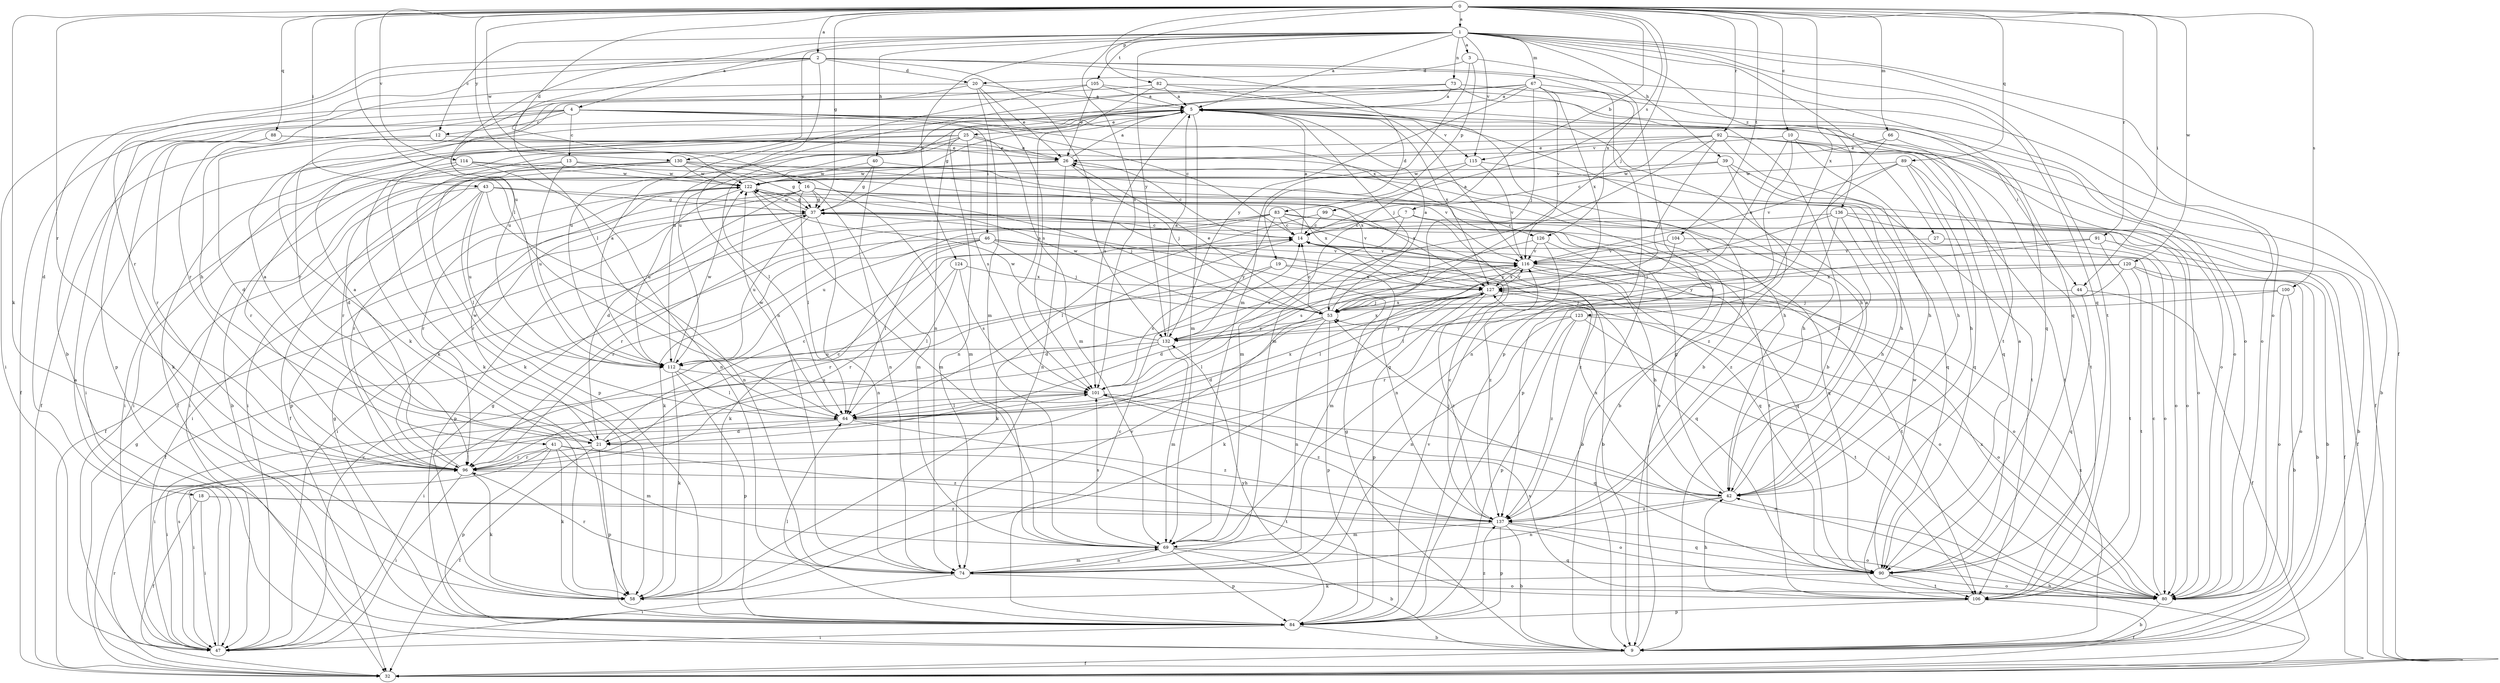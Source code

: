 strict digraph  {
0;
1;
2;
3;
4;
5;
7;
9;
10;
12;
13;
14;
16;
18;
19;
20;
21;
25;
26;
27;
32;
37;
39;
40;
41;
42;
43;
44;
46;
47;
53;
58;
64;
66;
67;
69;
73;
74;
80;
82;
83;
84;
88;
89;
90;
91;
92;
96;
99;
100;
101;
104;
105;
106;
112;
114;
115;
116;
120;
122;
123;
124;
126;
127;
130;
132;
136;
137;
0 -> 1  [label=a];
0 -> 2  [label=a];
0 -> 7  [label=b];
0 -> 10  [label=c];
0 -> 16  [label=d];
0 -> 37  [label=g];
0 -> 43  [label=i];
0 -> 44  [label=i];
0 -> 53  [label=j];
0 -> 58  [label=k];
0 -> 64  [label=l];
0 -> 66  [label=m];
0 -> 82  [label=p];
0 -> 88  [label=q];
0 -> 89  [label=q];
0 -> 91  [label=r];
0 -> 92  [label=r];
0 -> 96  [label=r];
0 -> 99  [label=s];
0 -> 100  [label=s];
0 -> 101  [label=s];
0 -> 104  [label=t];
0 -> 114  [label=v];
0 -> 120  [label=w];
0 -> 122  [label=w];
0 -> 123  [label=x];
0 -> 130  [label=y];
1 -> 3  [label=a];
1 -> 4  [label=a];
1 -> 5  [label=a];
1 -> 12  [label=c];
1 -> 27  [label=f];
1 -> 32  [label=f];
1 -> 39  [label=h];
1 -> 40  [label=h];
1 -> 67  [label=m];
1 -> 73  [label=n];
1 -> 80  [label=o];
1 -> 90  [label=q];
1 -> 105  [label=t];
1 -> 106  [label=t];
1 -> 112  [label=u];
1 -> 115  [label=v];
1 -> 124  [label=x];
1 -> 130  [label=y];
1 -> 132  [label=y];
1 -> 136  [label=z];
2 -> 9  [label=b];
2 -> 18  [label=d];
2 -> 19  [label=d];
2 -> 20  [label=d];
2 -> 64  [label=l];
2 -> 74  [label=n];
2 -> 90  [label=q];
2 -> 96  [label=r];
2 -> 126  [label=x];
2 -> 132  [label=y];
3 -> 20  [label=d];
3 -> 69  [label=m];
3 -> 83  [label=p];
3 -> 137  [label=z];
4 -> 12  [label=c];
4 -> 13  [label=c];
4 -> 14  [label=c];
4 -> 32  [label=f];
4 -> 41  [label=h];
4 -> 44  [label=i];
4 -> 46  [label=i];
4 -> 80  [label=o];
4 -> 84  [label=p];
4 -> 126  [label=x];
5 -> 25  [label=e];
5 -> 37  [label=g];
5 -> 42  [label=h];
5 -> 53  [label=j];
5 -> 58  [label=k];
5 -> 69  [label=m];
5 -> 101  [label=s];
5 -> 115  [label=v];
5 -> 127  [label=x];
7 -> 14  [label=c];
7 -> 32  [label=f];
7 -> 74  [label=n];
7 -> 101  [label=s];
7 -> 112  [label=u];
9 -> 26  [label=e];
9 -> 32  [label=f];
9 -> 37  [label=g];
9 -> 127  [label=x];
10 -> 42  [label=h];
10 -> 74  [label=n];
10 -> 80  [label=o];
10 -> 115  [label=v];
10 -> 127  [label=x];
12 -> 21  [label=d];
12 -> 26  [label=e];
12 -> 32  [label=f];
13 -> 9  [label=b];
13 -> 47  [label=i];
13 -> 84  [label=p];
13 -> 112  [label=u];
13 -> 122  [label=w];
14 -> 5  [label=a];
14 -> 58  [label=k];
14 -> 90  [label=q];
14 -> 116  [label=v];
16 -> 21  [label=d];
16 -> 37  [label=g];
16 -> 53  [label=j];
16 -> 64  [label=l];
16 -> 69  [label=m];
16 -> 80  [label=o];
16 -> 84  [label=p];
16 -> 96  [label=r];
16 -> 127  [label=x];
18 -> 32  [label=f];
18 -> 47  [label=i];
18 -> 80  [label=o];
18 -> 137  [label=z];
19 -> 90  [label=q];
19 -> 96  [label=r];
19 -> 101  [label=s];
19 -> 127  [label=x];
20 -> 5  [label=a];
20 -> 26  [label=e];
20 -> 69  [label=m];
20 -> 96  [label=r];
20 -> 101  [label=s];
20 -> 112  [label=u];
21 -> 5  [label=a];
21 -> 14  [label=c];
21 -> 32  [label=f];
21 -> 84  [label=p];
21 -> 96  [label=r];
21 -> 122  [label=w];
25 -> 26  [label=e];
25 -> 32  [label=f];
25 -> 47  [label=i];
25 -> 58  [label=k];
25 -> 64  [label=l];
25 -> 69  [label=m];
25 -> 74  [label=n];
25 -> 101  [label=s];
26 -> 5  [label=a];
26 -> 14  [label=c];
26 -> 32  [label=f];
26 -> 47  [label=i];
26 -> 53  [label=j];
26 -> 74  [label=n];
26 -> 122  [label=w];
27 -> 80  [label=o];
27 -> 116  [label=v];
32 -> 37  [label=g];
32 -> 42  [label=h];
32 -> 96  [label=r];
37 -> 14  [label=c];
37 -> 74  [label=n];
37 -> 84  [label=p];
37 -> 106  [label=t];
37 -> 112  [label=u];
37 -> 122  [label=w];
39 -> 47  [label=i];
39 -> 90  [label=q];
39 -> 106  [label=t];
39 -> 122  [label=w];
39 -> 137  [label=z];
40 -> 37  [label=g];
40 -> 42  [label=h];
40 -> 74  [label=n];
40 -> 122  [label=w];
41 -> 47  [label=i];
41 -> 58  [label=k];
41 -> 69  [label=m];
41 -> 84  [label=p];
41 -> 96  [label=r];
41 -> 106  [label=t];
41 -> 137  [label=z];
42 -> 5  [label=a];
42 -> 37  [label=g];
42 -> 53  [label=j];
42 -> 74  [label=n];
42 -> 127  [label=x];
42 -> 137  [label=z];
43 -> 32  [label=f];
43 -> 37  [label=g];
43 -> 64  [label=l];
43 -> 74  [label=n];
43 -> 96  [label=r];
43 -> 112  [label=u];
43 -> 127  [label=x];
44 -> 32  [label=f];
44 -> 53  [label=j];
44 -> 90  [label=q];
46 -> 9  [label=b];
46 -> 32  [label=f];
46 -> 53  [label=j];
46 -> 58  [label=k];
46 -> 64  [label=l];
46 -> 90  [label=q];
46 -> 96  [label=r];
46 -> 116  [label=v];
47 -> 5  [label=a];
47 -> 101  [label=s];
47 -> 116  [label=v];
53 -> 5  [label=a];
53 -> 14  [label=c];
53 -> 21  [label=d];
53 -> 26  [label=e];
53 -> 64  [label=l];
53 -> 74  [label=n];
53 -> 84  [label=p];
53 -> 122  [label=w];
53 -> 127  [label=x];
53 -> 132  [label=y];
58 -> 37  [label=g];
58 -> 116  [label=v];
64 -> 21  [label=d];
64 -> 47  [label=i];
64 -> 80  [label=o];
64 -> 122  [label=w];
64 -> 127  [label=x];
64 -> 137  [label=z];
66 -> 9  [label=b];
66 -> 26  [label=e];
66 -> 137  [label=z];
67 -> 5  [label=a];
67 -> 53  [label=j];
67 -> 80  [label=o];
67 -> 84  [label=p];
67 -> 96  [label=r];
67 -> 112  [label=u];
67 -> 116  [label=v];
67 -> 127  [label=x];
67 -> 132  [label=y];
69 -> 9  [label=b];
69 -> 74  [label=n];
69 -> 84  [label=p];
69 -> 90  [label=q];
69 -> 101  [label=s];
73 -> 5  [label=a];
73 -> 74  [label=n];
73 -> 80  [label=o];
73 -> 106  [label=t];
73 -> 112  [label=u];
74 -> 47  [label=i];
74 -> 69  [label=m];
74 -> 80  [label=o];
74 -> 96  [label=r];
80 -> 9  [label=b];
80 -> 14  [label=c];
80 -> 53  [label=j];
80 -> 127  [label=x];
82 -> 5  [label=a];
82 -> 9  [label=b];
82 -> 47  [label=i];
82 -> 90  [label=q];
82 -> 101  [label=s];
83 -> 14  [label=c];
83 -> 47  [label=i];
83 -> 58  [label=k];
83 -> 80  [label=o];
83 -> 90  [label=q];
83 -> 96  [label=r];
83 -> 116  [label=v];
83 -> 132  [label=y];
84 -> 9  [label=b];
84 -> 14  [label=c];
84 -> 37  [label=g];
84 -> 47  [label=i];
84 -> 64  [label=l];
84 -> 116  [label=v];
84 -> 132  [label=y];
84 -> 137  [label=z];
88 -> 26  [label=e];
88 -> 42  [label=h];
88 -> 58  [label=k];
88 -> 96  [label=r];
89 -> 42  [label=h];
89 -> 84  [label=p];
89 -> 90  [label=q];
89 -> 106  [label=t];
89 -> 116  [label=v];
89 -> 122  [label=w];
90 -> 5  [label=a];
90 -> 58  [label=k];
90 -> 80  [label=o];
90 -> 106  [label=t];
90 -> 122  [label=w];
91 -> 32  [label=f];
91 -> 106  [label=t];
91 -> 116  [label=v];
91 -> 132  [label=y];
92 -> 14  [label=c];
92 -> 26  [label=e];
92 -> 32  [label=f];
92 -> 42  [label=h];
92 -> 53  [label=j];
92 -> 58  [label=k];
92 -> 69  [label=m];
92 -> 90  [label=q];
92 -> 106  [label=t];
96 -> 5  [label=a];
96 -> 14  [label=c];
96 -> 42  [label=h];
96 -> 47  [label=i];
96 -> 58  [label=k];
99 -> 14  [label=c];
99 -> 64  [label=l];
99 -> 137  [label=z];
100 -> 9  [label=b];
100 -> 53  [label=j];
100 -> 80  [label=o];
100 -> 96  [label=r];
101 -> 47  [label=i];
101 -> 64  [label=l];
101 -> 90  [label=q];
101 -> 137  [label=z];
104 -> 9  [label=b];
104 -> 53  [label=j];
104 -> 116  [label=v];
105 -> 5  [label=a];
105 -> 9  [label=b];
105 -> 26  [label=e];
105 -> 58  [label=k];
105 -> 112  [label=u];
106 -> 32  [label=f];
106 -> 42  [label=h];
106 -> 84  [label=p];
106 -> 101  [label=s];
112 -> 5  [label=a];
112 -> 58  [label=k];
112 -> 64  [label=l];
112 -> 84  [label=p];
112 -> 101  [label=s];
112 -> 122  [label=w];
114 -> 47  [label=i];
114 -> 74  [label=n];
114 -> 96  [label=r];
114 -> 122  [label=w];
114 -> 127  [label=x];
115 -> 42  [label=h];
115 -> 69  [label=m];
115 -> 116  [label=v];
115 -> 122  [label=w];
116 -> 5  [label=a];
116 -> 21  [label=d];
116 -> 42  [label=h];
116 -> 69  [label=m];
116 -> 80  [label=o];
116 -> 106  [label=t];
116 -> 127  [label=x];
120 -> 9  [label=b];
120 -> 21  [label=d];
120 -> 64  [label=l];
120 -> 80  [label=o];
120 -> 106  [label=t];
120 -> 127  [label=x];
122 -> 37  [label=g];
122 -> 47  [label=i];
122 -> 69  [label=m];
122 -> 96  [label=r];
122 -> 112  [label=u];
123 -> 74  [label=n];
123 -> 80  [label=o];
123 -> 84  [label=p];
123 -> 106  [label=t];
123 -> 132  [label=y];
123 -> 137  [label=z];
124 -> 64  [label=l];
124 -> 96  [label=r];
124 -> 101  [label=s];
124 -> 127  [label=x];
126 -> 9  [label=b];
126 -> 101  [label=s];
126 -> 116  [label=v];
126 -> 137  [label=z];
127 -> 53  [label=j];
127 -> 58  [label=k];
127 -> 64  [label=l];
127 -> 80  [label=o];
127 -> 84  [label=p];
127 -> 116  [label=v];
127 -> 137  [label=z];
130 -> 9  [label=b];
130 -> 21  [label=d];
130 -> 37  [label=g];
130 -> 69  [label=m];
130 -> 96  [label=r];
130 -> 116  [label=v];
130 -> 122  [label=w];
132 -> 5  [label=a];
132 -> 47  [label=i];
132 -> 69  [label=m];
132 -> 112  [label=u];
132 -> 122  [label=w];
132 -> 127  [label=x];
136 -> 9  [label=b];
136 -> 14  [label=c];
136 -> 42  [label=h];
136 -> 80  [label=o];
136 -> 132  [label=y];
136 -> 137  [label=z];
137 -> 9  [label=b];
137 -> 14  [label=c];
137 -> 37  [label=g];
137 -> 69  [label=m];
137 -> 80  [label=o];
137 -> 84  [label=p];
137 -> 90  [label=q];
}
